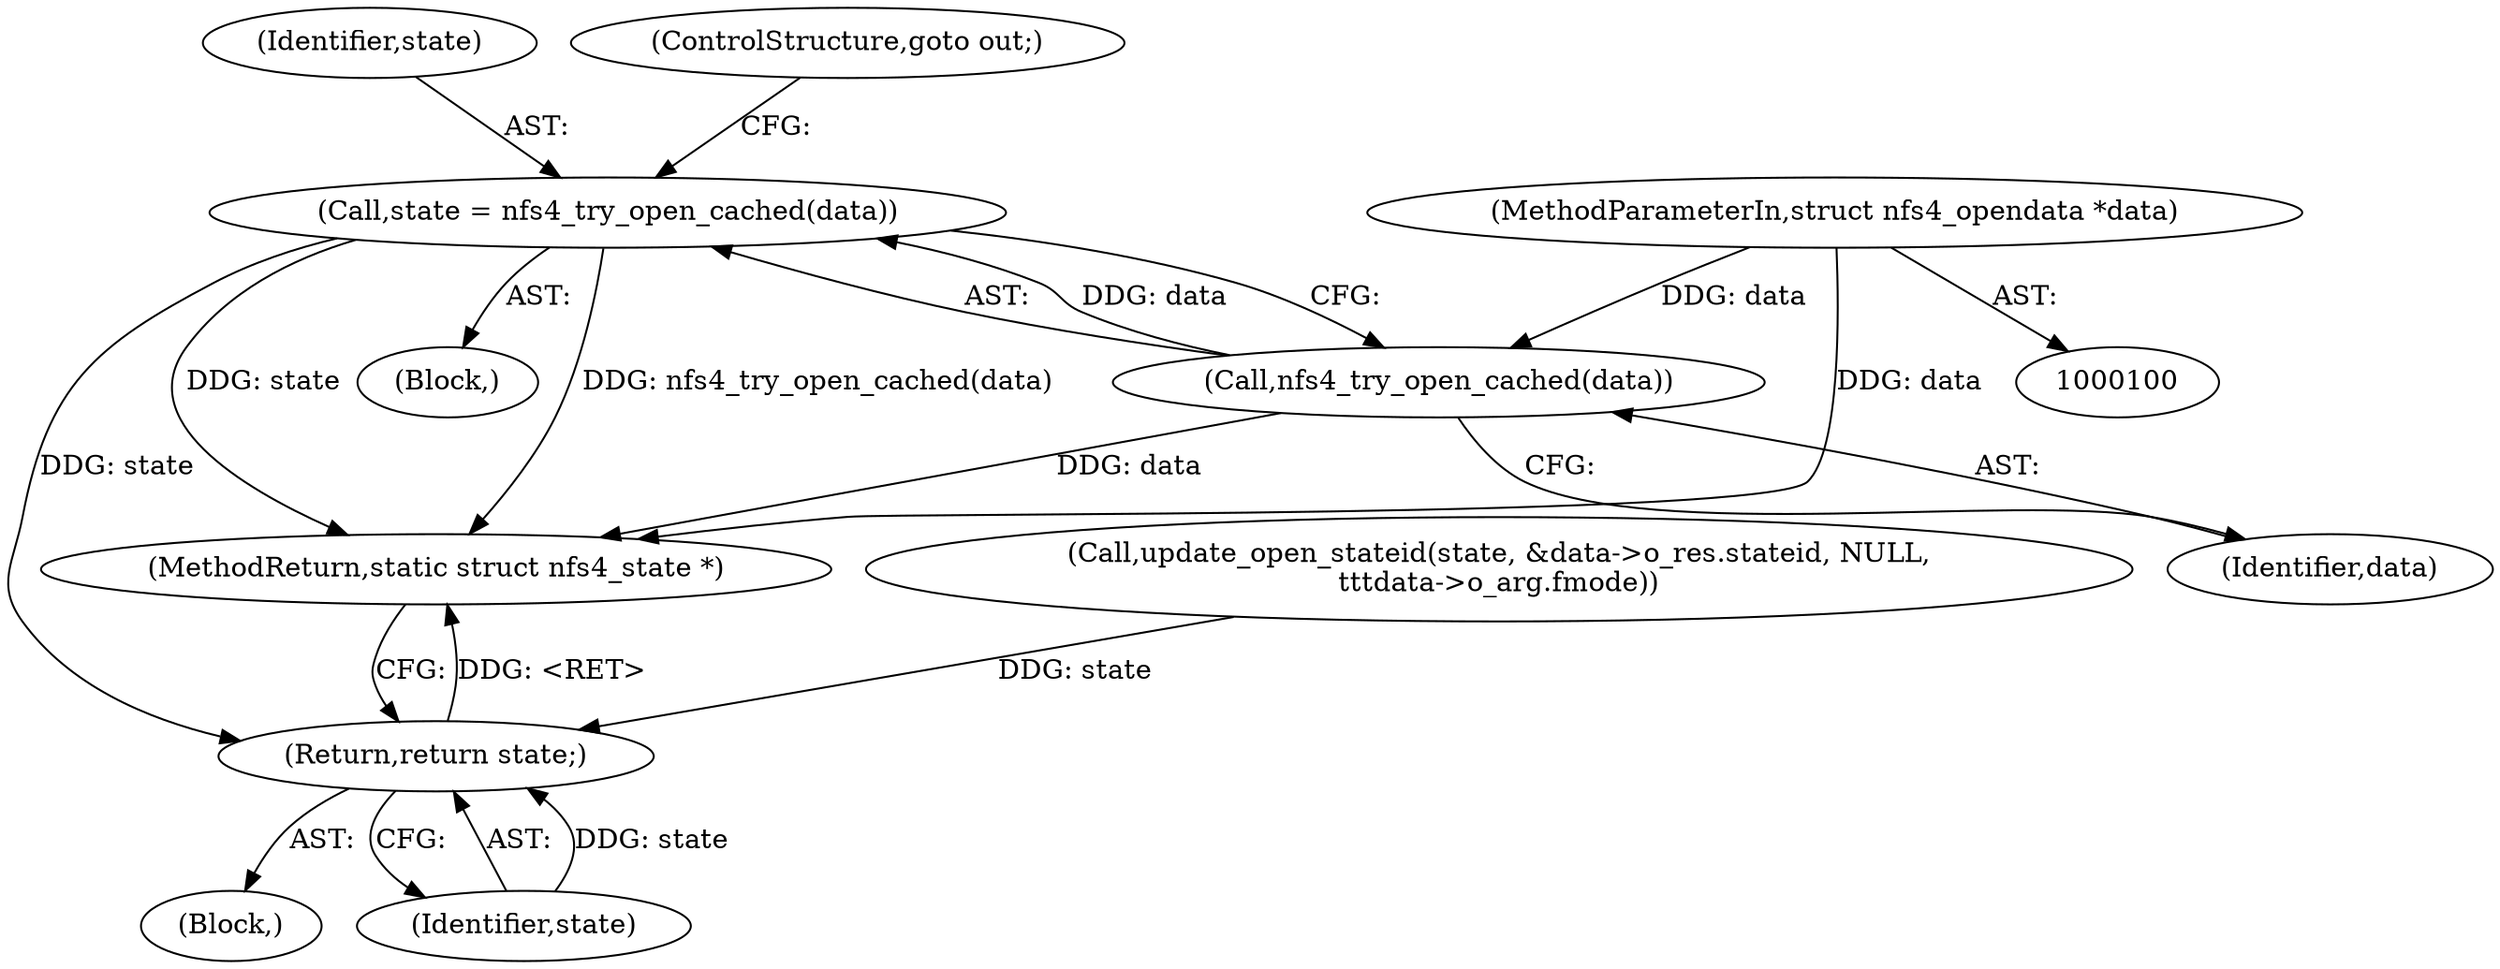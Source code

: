 digraph "0_linux_dc0b027dfadfcb8a5504f7d8052754bf8d501ab9_18@API" {
"1000116" [label="(Call,state = nfs4_try_open_cached(data))"];
"1000118" [label="(Call,nfs4_try_open_cached(data))"];
"1000101" [label="(MethodParameterIn,struct nfs4_opendata *data)"];
"1000258" [label="(Return,return state;)"];
"1000258" [label="(Return,return state;)"];
"1000241" [label="(Call,update_open_stateid(state, &data->o_res.stateid, NULL,\n\t\t\tdata->o_arg.fmode))"];
"1000118" [label="(Call,nfs4_try_open_cached(data))"];
"1000116" [label="(Call,state = nfs4_try_open_cached(data))"];
"1000117" [label="(Identifier,state)"];
"1000267" [label="(MethodReturn,static struct nfs4_state *)"];
"1000120" [label="(ControlStructure,goto out;)"];
"1000119" [label="(Identifier,data)"];
"1000102" [label="(Block,)"];
"1000259" [label="(Identifier,state)"];
"1000115" [label="(Block,)"];
"1000101" [label="(MethodParameterIn,struct nfs4_opendata *data)"];
"1000116" -> "1000115"  [label="AST: "];
"1000116" -> "1000118"  [label="CFG: "];
"1000117" -> "1000116"  [label="AST: "];
"1000118" -> "1000116"  [label="AST: "];
"1000120" -> "1000116"  [label="CFG: "];
"1000116" -> "1000267"  [label="DDG: nfs4_try_open_cached(data)"];
"1000116" -> "1000267"  [label="DDG: state"];
"1000118" -> "1000116"  [label="DDG: data"];
"1000116" -> "1000258"  [label="DDG: state"];
"1000118" -> "1000119"  [label="CFG: "];
"1000119" -> "1000118"  [label="AST: "];
"1000118" -> "1000267"  [label="DDG: data"];
"1000101" -> "1000118"  [label="DDG: data"];
"1000101" -> "1000100"  [label="AST: "];
"1000101" -> "1000267"  [label="DDG: data"];
"1000258" -> "1000102"  [label="AST: "];
"1000258" -> "1000259"  [label="CFG: "];
"1000259" -> "1000258"  [label="AST: "];
"1000267" -> "1000258"  [label="CFG: "];
"1000258" -> "1000267"  [label="DDG: <RET>"];
"1000259" -> "1000258"  [label="DDG: state"];
"1000241" -> "1000258"  [label="DDG: state"];
}
